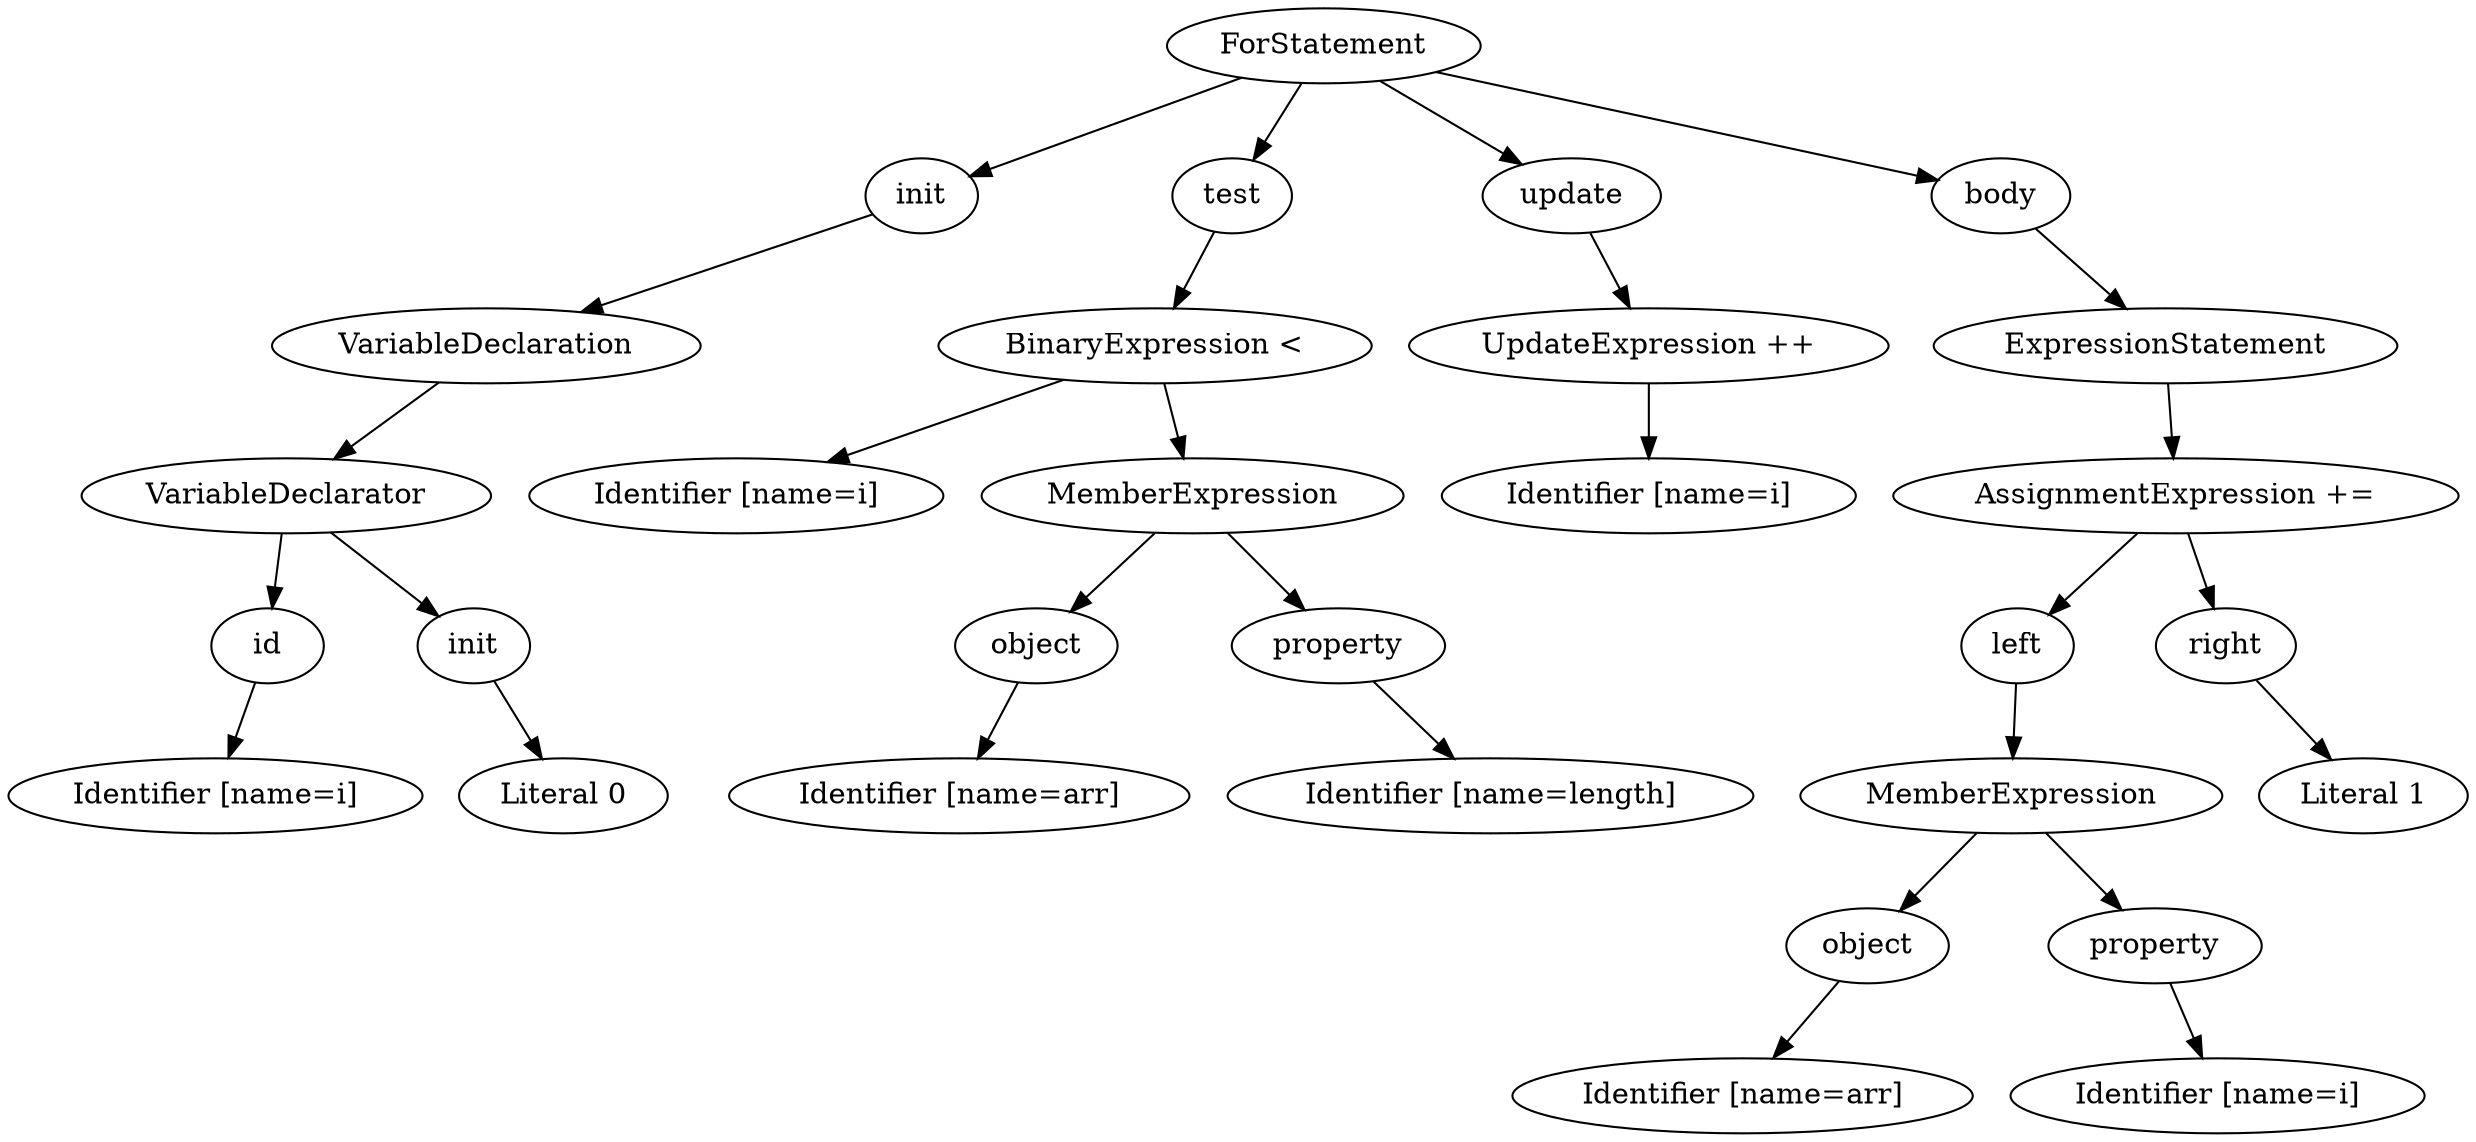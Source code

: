 digraph {
  ForStatement -> init;
  ForStatement -> test;
  ForStatement -> update;
  ForStatement -> body;

  init -> VariableDeclaration;
  VariableDeclaration -> VariableDeclarator;
  VariableDeclarator -> id_0;
  VariableDeclarator -> init_0;
  id_0 -> Identifier0;
  init_0 -> Literal0;

  test -> BinaryExpression;
  BinaryExpression -> Identifier1;
  BinaryExpression -> MemberExpression0;
  MemberExpression0 -> object0;
  object0 -> Identifier2;
  MemberExpression0 -> property0;
  property0 -> Identifier3;

  update -> UpdateExpression;
  UpdateExpression -> Identifier4;

  body -> ExpressionStatement;
  ExpressionStatement -> AssignmentExpression;
  AssignmentExpression -> left;
  left -> MemberExpression1;
  MemberExpression1 -> object1;
  MemberExpression1 -> property1;
  object1 -> Identifier5;
  property1 -> Identifier6;
  AssignmentExpression -> right;
  right -> Literal1;

  id_0 [label="id"];
  init_0 [label="init"];
  Identifier0 [label="Identifier [name=i]"];
  Literal0 [label="Literal 0"];
  BinaryExpression [label="BinaryExpression <"];
  Identifier1 [label="Identifier [name=i]"];
  MemberExpression0 [label="MemberExpression"];
  object0 [label="object"];
  Identifier2 [label="Identifier [name=arr]"];
  property0 [label="property"];
  Identifier3 [label="Identifier [name=length]"];
  UpdateExpression [label="UpdateExpression ++"];
  Identifier4 [label="Identifier [name=i]"];
  AssignmentExpression [label="AssignmentExpression +="];
  MemberExpression1 [label="MemberExpression"];
  object1 [label="object"];
  property1 [label="property"];
  Identifier5 [label="Identifier [name=arr]"];
  Identifier6 [label="Identifier [name=i]"];
  Literal1 [label="Literal 1"];
}
